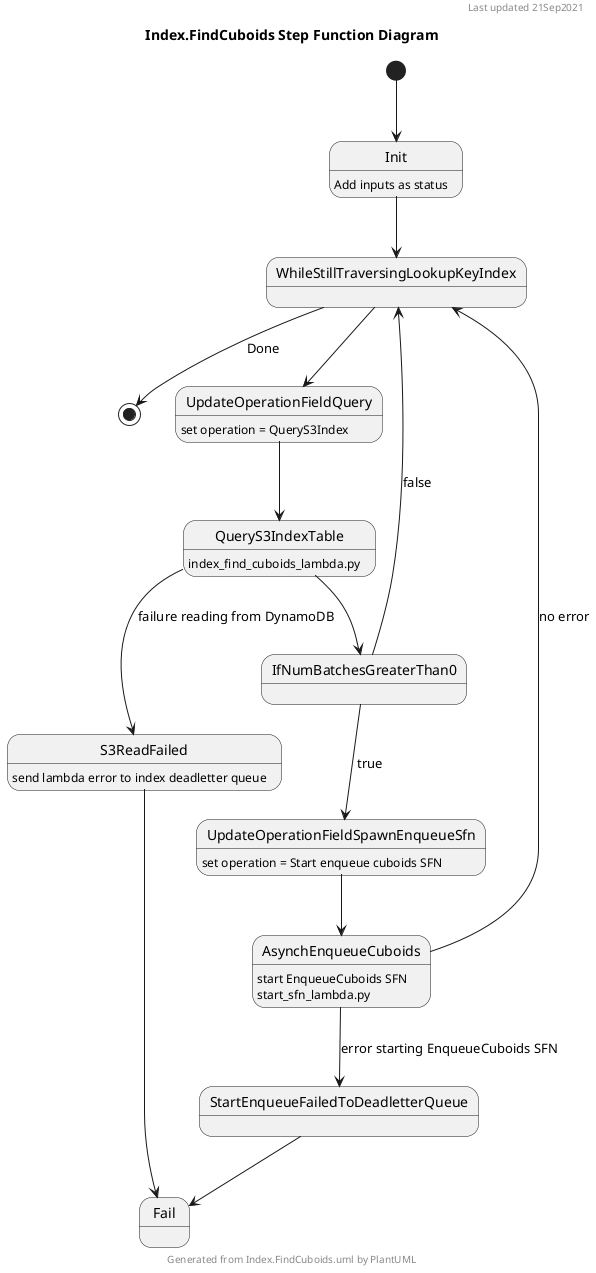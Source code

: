 @startuml

header Last updated 21Sep2021
footer Generated from Index.FindCuboids.uml by PlantUML
title Index.FindCuboids Step Function Diagram

[*] --> Init
Init: Add inputs as status
Init --> WhileStillTraversingLookupKeyIndex

WhileStillTraversingLookupKeyIndex --> [*]: Done
WhileStillTraversingLookupKeyIndex --> UpdateOperationFieldQuery

UpdateOperationFieldQuery: set operation = QueryS3Index
UpdateOperationFieldQuery --> QueryS3IndexTable

QueryS3IndexTable: index_find_cuboids_lambda.py
QueryS3IndexTable --> S3ReadFailed: failure reading from DynamoDB
QueryS3IndexTable --> IfNumBatchesGreaterThan0

S3ReadFailed --> Fail
S3ReadFailed : send lambda error to index deadletter queue

IfNumBatchesGreaterThan0 --> UpdateOperationFieldSpawnEnqueueSfn : true
IfNumBatchesGreaterThan0 --> WhileStillTraversingLookupKeyIndex : false

UpdateOperationFieldSpawnEnqueueSfn: set operation = Start enqueue cuboids SFN
UpdateOperationFieldSpawnEnqueueSfn --> AsynchEnqueueCuboids

AsynchEnqueueCuboids: start EnqueueCuboids SFN
AsynchEnqueueCuboids: start_sfn_lambda.py
AsynchEnqueueCuboids --> StartEnqueueFailedToDeadletterQueue : error starting EnqueueCuboids SFN
AsynchEnqueueCuboids --> WhileStillTraversingLookupKeyIndex : no error

StartEnqueueFailedToDeadletterQueue --> Fail

@enduml

